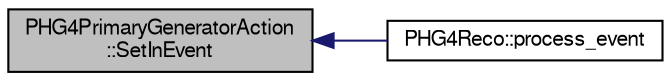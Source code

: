 digraph "PHG4PrimaryGeneratorAction::SetInEvent"
{
  bgcolor="transparent";
  edge [fontname="FreeSans",fontsize="10",labelfontname="FreeSans",labelfontsize="10"];
  node [fontname="FreeSans",fontsize="10",shape=record];
  rankdir="LR";
  Node1 [label="PHG4PrimaryGeneratorAction\l::SetInEvent",height=0.2,width=0.4,color="black", fillcolor="grey75", style="filled" fontcolor="black"];
  Node1 -> Node2 [dir="back",color="midnightblue",fontsize="10",style="solid",fontname="FreeSans"];
  Node2 [label="PHG4Reco::process_event",height=0.2,width=0.4,color="black",URL="$d0/d78/classPHG4Reco.html#acd26753502bdd59a8325e609024b8156",tooltip="event processing method "];
}
